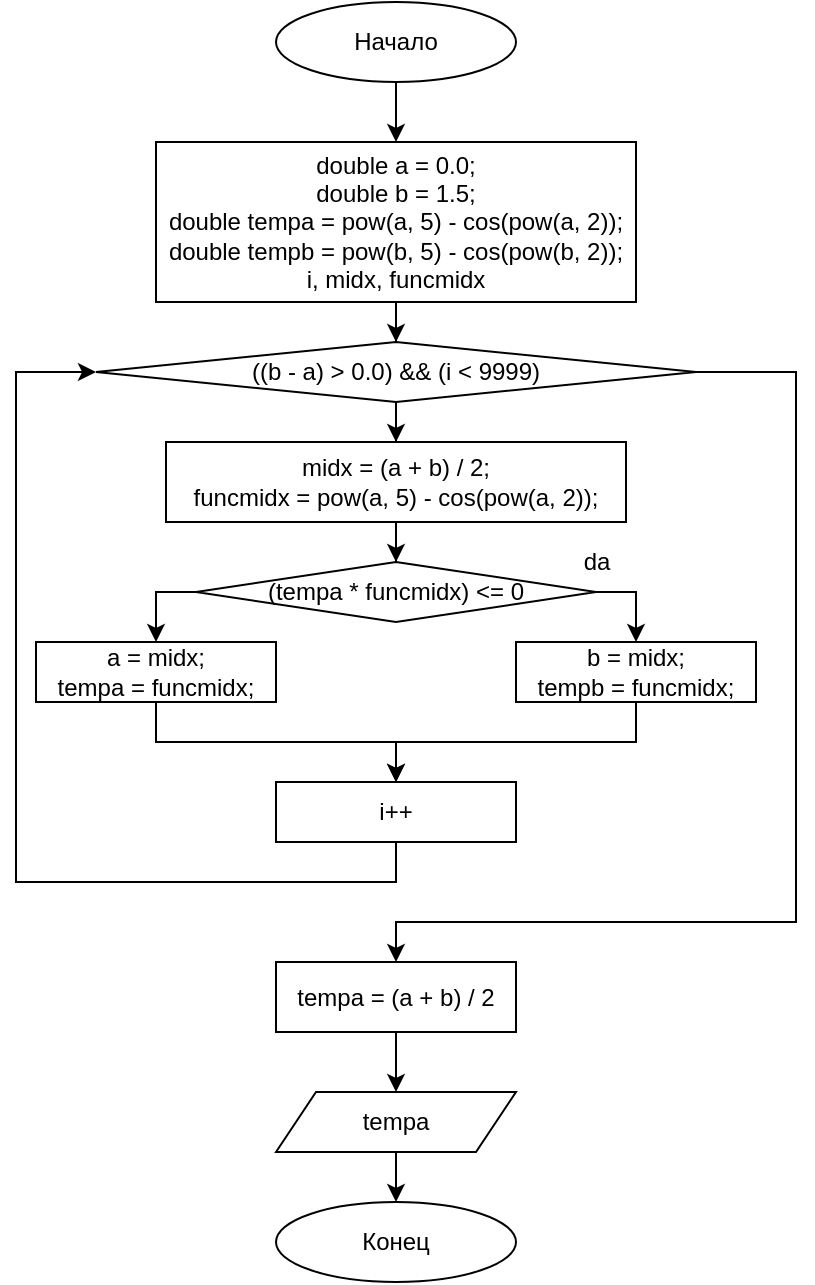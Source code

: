 <mxfile version="16.2.2" type="device"><diagram id="C5RBs43oDa-KdzZeNtuy" name="Page-1"><mxGraphModel dx="2012" dy="614" grid="1" gridSize="10" guides="1" tooltips="1" connect="1" arrows="1" fold="1" page="1" pageScale="1" pageWidth="827" pageHeight="1169" math="0" shadow="0"><root><mxCell id="WIyWlLk6GJQsqaUBKTNV-0"/><mxCell id="WIyWlLk6GJQsqaUBKTNV-1" parent="WIyWlLk6GJQsqaUBKTNV-0"/><mxCell id="WTpDxPOlXOdvBIdIf_zl-3" style="edgeStyle=orthogonalEdgeStyle;rounded=0;orthogonalLoop=1;jettySize=auto;html=1;entryX=0.5;entryY=0;entryDx=0;entryDy=0;" edge="1" parent="WIyWlLk6GJQsqaUBKTNV-1" source="WTpDxPOlXOdvBIdIf_zl-0" target="WTpDxPOlXOdvBIdIf_zl-2"><mxGeometry relative="1" as="geometry"/></mxCell><mxCell id="WTpDxPOlXOdvBIdIf_zl-0" value="Начало" style="ellipse;whiteSpace=wrap;html=1;" vertex="1" parent="WIyWlLk6GJQsqaUBKTNV-1"><mxGeometry x="80" y="40" width="120" height="40" as="geometry"/></mxCell><mxCell id="WTpDxPOlXOdvBIdIf_zl-1" value="Конец" style="ellipse;whiteSpace=wrap;html=1;" vertex="1" parent="WIyWlLk6GJQsqaUBKTNV-1"><mxGeometry x="80" y="640" width="120" height="40" as="geometry"/></mxCell><mxCell id="WTpDxPOlXOdvBIdIf_zl-6" value="" style="edgeStyle=orthogonalEdgeStyle;rounded=0;orthogonalLoop=1;jettySize=auto;html=1;" edge="1" parent="WIyWlLk6GJQsqaUBKTNV-1" source="WTpDxPOlXOdvBIdIf_zl-2" target="WTpDxPOlXOdvBIdIf_zl-5"><mxGeometry relative="1" as="geometry"/></mxCell><mxCell id="WTpDxPOlXOdvBIdIf_zl-2" value="&lt;div&gt;&lt;span&gt;&#9;&lt;/span&gt;double a = 0.0;&lt;/div&gt;&lt;div&gt;&lt;span&gt;&#9;&lt;/span&gt;double b = 1.5;&lt;/div&gt;&lt;div&gt;&lt;span&gt;&#9;&lt;/span&gt;double tempa = pow(a, 5) - cos(pow(a, 2));&lt;/div&gt;&lt;div&gt;&lt;span&gt;&#9;&lt;/span&gt;double tempb = pow(b, 5) - cos(pow(b, 2));&lt;/div&gt;&lt;div&gt;i, midx, funcmidx&lt;/div&gt;" style="rounded=0;whiteSpace=wrap;html=1;" vertex="1" parent="WIyWlLk6GJQsqaUBKTNV-1"><mxGeometry x="20" y="110" width="240" height="80" as="geometry"/></mxCell><mxCell id="WTpDxPOlXOdvBIdIf_zl-8" value="" style="edgeStyle=orthogonalEdgeStyle;rounded=0;orthogonalLoop=1;jettySize=auto;html=1;" edge="1" parent="WIyWlLk6GJQsqaUBKTNV-1" source="WTpDxPOlXOdvBIdIf_zl-5" target="WTpDxPOlXOdvBIdIf_zl-7"><mxGeometry relative="1" as="geometry"/></mxCell><mxCell id="WTpDxPOlXOdvBIdIf_zl-21" style="edgeStyle=orthogonalEdgeStyle;rounded=0;orthogonalLoop=1;jettySize=auto;html=1;exitX=1;exitY=0.5;exitDx=0;exitDy=0;entryX=0.5;entryY=0;entryDx=0;entryDy=0;" edge="1" parent="WIyWlLk6GJQsqaUBKTNV-1" source="WTpDxPOlXOdvBIdIf_zl-5" target="WTpDxPOlXOdvBIdIf_zl-22"><mxGeometry relative="1" as="geometry"><mxPoint x="140" y="540" as="targetPoint"/><Array as="points"><mxPoint x="340" y="225"/><mxPoint x="340" y="500"/><mxPoint x="140" y="500"/></Array></mxGeometry></mxCell><mxCell id="WTpDxPOlXOdvBIdIf_zl-5" value="((b - a) &amp;gt; 0.0) &amp;amp;&amp;amp; (i &amp;lt; 9999)" style="rhombus;whiteSpace=wrap;html=1;rounded=0;" vertex="1" parent="WIyWlLk6GJQsqaUBKTNV-1"><mxGeometry x="-10" y="210" width="300" height="30" as="geometry"/></mxCell><mxCell id="WTpDxPOlXOdvBIdIf_zl-10" value="" style="edgeStyle=orthogonalEdgeStyle;rounded=0;orthogonalLoop=1;jettySize=auto;html=1;" edge="1" parent="WIyWlLk6GJQsqaUBKTNV-1" source="WTpDxPOlXOdvBIdIf_zl-7" target="WTpDxPOlXOdvBIdIf_zl-9"><mxGeometry relative="1" as="geometry"/></mxCell><mxCell id="WTpDxPOlXOdvBIdIf_zl-7" value="midx = (a + b) / 2;&lt;br&gt;funcmidx = pow(a, 5) - cos(pow(a, 2));" style="whiteSpace=wrap;html=1;rounded=0;" vertex="1" parent="WIyWlLk6GJQsqaUBKTNV-1"><mxGeometry x="25" y="260" width="230" height="40" as="geometry"/></mxCell><mxCell id="WTpDxPOlXOdvBIdIf_zl-12" value="" style="edgeStyle=orthogonalEdgeStyle;rounded=0;orthogonalLoop=1;jettySize=auto;html=1;exitX=1;exitY=0.5;exitDx=0;exitDy=0;" edge="1" parent="WIyWlLk6GJQsqaUBKTNV-1" source="WTpDxPOlXOdvBIdIf_zl-9" target="WTpDxPOlXOdvBIdIf_zl-11"><mxGeometry relative="1" as="geometry"/></mxCell><mxCell id="WTpDxPOlXOdvBIdIf_zl-15" value="" style="edgeStyle=orthogonalEdgeStyle;rounded=0;orthogonalLoop=1;jettySize=auto;html=1;exitX=0;exitY=0.5;exitDx=0;exitDy=0;" edge="1" parent="WIyWlLk6GJQsqaUBKTNV-1" source="WTpDxPOlXOdvBIdIf_zl-9" target="WTpDxPOlXOdvBIdIf_zl-14"><mxGeometry relative="1" as="geometry"/></mxCell><mxCell id="WTpDxPOlXOdvBIdIf_zl-9" value="(tempa * funcmidx) &amp;lt;= 0" style="rhombus;whiteSpace=wrap;html=1;rounded=0;" vertex="1" parent="WIyWlLk6GJQsqaUBKTNV-1"><mxGeometry x="40" y="320" width="200" height="30" as="geometry"/></mxCell><mxCell id="WTpDxPOlXOdvBIdIf_zl-18" style="edgeStyle=orthogonalEdgeStyle;rounded=0;orthogonalLoop=1;jettySize=auto;html=1;entryX=0.5;entryY=0;entryDx=0;entryDy=0;" edge="1" parent="WIyWlLk6GJQsqaUBKTNV-1" source="WTpDxPOlXOdvBIdIf_zl-11" target="WTpDxPOlXOdvBIdIf_zl-16"><mxGeometry relative="1" as="geometry"/></mxCell><mxCell id="WTpDxPOlXOdvBIdIf_zl-11" value="&lt;div&gt;&lt;span&gt;&#9;&#9;&#9;&lt;/span&gt;b = midx;&lt;/div&gt;&lt;div&gt;&lt;span&gt;&#9;&#9;&#9;&lt;/span&gt;tempb = funcmidx;&lt;/div&gt;" style="whiteSpace=wrap;html=1;rounded=0;" vertex="1" parent="WIyWlLk6GJQsqaUBKTNV-1"><mxGeometry x="200" y="360" width="120" height="30" as="geometry"/></mxCell><mxCell id="WTpDxPOlXOdvBIdIf_zl-13" value="da" style="text;html=1;align=center;verticalAlign=middle;resizable=0;points=[];autosize=1;strokeColor=none;fillColor=none;" vertex="1" parent="WIyWlLk6GJQsqaUBKTNV-1"><mxGeometry x="225" y="310" width="30" height="20" as="geometry"/></mxCell><mxCell id="WTpDxPOlXOdvBIdIf_zl-17" value="" style="edgeStyle=orthogonalEdgeStyle;rounded=0;orthogonalLoop=1;jettySize=auto;html=1;" edge="1" parent="WIyWlLk6GJQsqaUBKTNV-1" source="WTpDxPOlXOdvBIdIf_zl-14" target="WTpDxPOlXOdvBIdIf_zl-16"><mxGeometry relative="1" as="geometry"/></mxCell><mxCell id="WTpDxPOlXOdvBIdIf_zl-14" value="&lt;div&gt;&lt;span&gt;&#9;&#9;&#9;&lt;/span&gt;a = midx;&lt;/div&gt;&lt;div&gt;&lt;span&gt;&#9;&#9;&#9;&lt;/span&gt;tempa = funcmidx;&lt;/div&gt;" style="whiteSpace=wrap;html=1;rounded=0;" vertex="1" parent="WIyWlLk6GJQsqaUBKTNV-1"><mxGeometry x="-40" y="360" width="120" height="30" as="geometry"/></mxCell><mxCell id="WTpDxPOlXOdvBIdIf_zl-19" style="edgeStyle=orthogonalEdgeStyle;rounded=0;orthogonalLoop=1;jettySize=auto;html=1;" edge="1" parent="WIyWlLk6GJQsqaUBKTNV-1" source="WTpDxPOlXOdvBIdIf_zl-16"><mxGeometry relative="1" as="geometry"><mxPoint x="-10" y="225" as="targetPoint"/><Array as="points"><mxPoint x="140" y="480"/><mxPoint x="-50" y="480"/><mxPoint x="-50" y="225"/></Array></mxGeometry></mxCell><mxCell id="WTpDxPOlXOdvBIdIf_zl-16" value="i++" style="whiteSpace=wrap;html=1;rounded=0;" vertex="1" parent="WIyWlLk6GJQsqaUBKTNV-1"><mxGeometry x="80" y="430" width="120" height="30" as="geometry"/></mxCell><mxCell id="WTpDxPOlXOdvBIdIf_zl-25" style="edgeStyle=orthogonalEdgeStyle;rounded=0;orthogonalLoop=1;jettySize=auto;html=1;entryX=0.5;entryY=0;entryDx=0;entryDy=0;" edge="1" parent="WIyWlLk6GJQsqaUBKTNV-1" source="WTpDxPOlXOdvBIdIf_zl-20" target="WTpDxPOlXOdvBIdIf_zl-1"><mxGeometry relative="1" as="geometry"/></mxCell><mxCell id="WTpDxPOlXOdvBIdIf_zl-20" value="&lt;span&gt;tempa&lt;/span&gt;" style="shape=parallelogram;perimeter=parallelogramPerimeter;whiteSpace=wrap;html=1;fixedSize=1;" vertex="1" parent="WIyWlLk6GJQsqaUBKTNV-1"><mxGeometry x="80" y="585" width="120" height="30" as="geometry"/></mxCell><mxCell id="WTpDxPOlXOdvBIdIf_zl-24" style="edgeStyle=orthogonalEdgeStyle;rounded=0;orthogonalLoop=1;jettySize=auto;html=1;entryX=0.5;entryY=0;entryDx=0;entryDy=0;" edge="1" parent="WIyWlLk6GJQsqaUBKTNV-1" source="WTpDxPOlXOdvBIdIf_zl-22" target="WTpDxPOlXOdvBIdIf_zl-20"><mxGeometry relative="1" as="geometry"/></mxCell><mxCell id="WTpDxPOlXOdvBIdIf_zl-22" value="tempa = (a + b) / 2" style="rounded=0;whiteSpace=wrap;html=1;" vertex="1" parent="WIyWlLk6GJQsqaUBKTNV-1"><mxGeometry x="80" y="520" width="120" height="35" as="geometry"/></mxCell></root></mxGraphModel></diagram></mxfile>